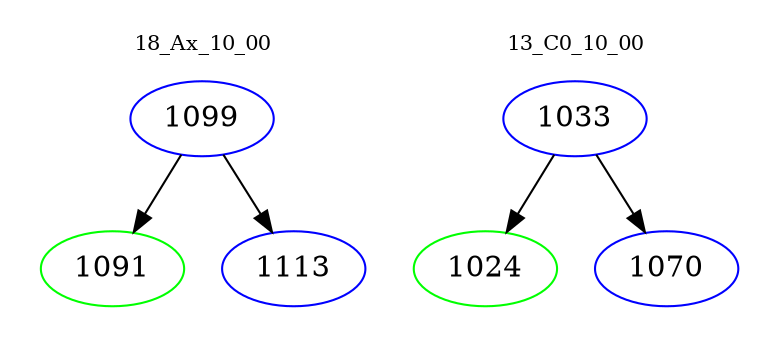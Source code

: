 digraph{
subgraph cluster_0 {
color = white
label = "18_Ax_10_00";
fontsize=10;
T0_1099 [label="1099", color="blue"]
T0_1099 -> T0_1091 [color="black"]
T0_1091 [label="1091", color="green"]
T0_1099 -> T0_1113 [color="black"]
T0_1113 [label="1113", color="blue"]
}
subgraph cluster_1 {
color = white
label = "13_C0_10_00";
fontsize=10;
T1_1033 [label="1033", color="blue"]
T1_1033 -> T1_1024 [color="black"]
T1_1024 [label="1024", color="green"]
T1_1033 -> T1_1070 [color="black"]
T1_1070 [label="1070", color="blue"]
}
}
